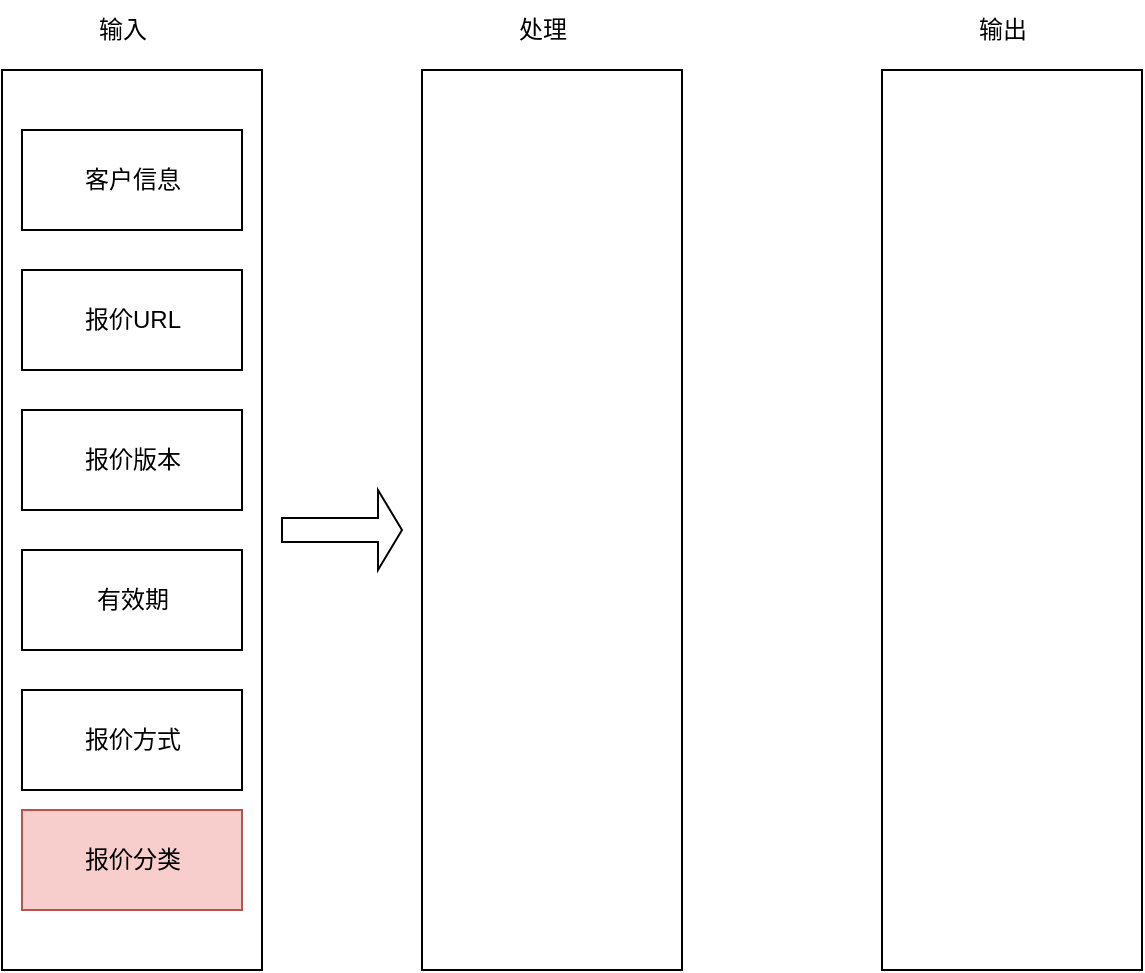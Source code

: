 <mxfile version="20.5.1" type="github" pages="3">
  <diagram id="QycHmyGR_p74RsCH7QnW" name="第 1 页">
    <mxGraphModel dx="1422" dy="828" grid="1" gridSize="10" guides="1" tooltips="1" connect="1" arrows="1" fold="1" page="1" pageScale="1" pageWidth="1050" pageHeight="1500" math="0" shadow="0">
      <root>
        <mxCell id="0" />
        <mxCell id="1" parent="0" />
        <mxCell id="jem7c5btDTgbE0Fb3J0T-2" value="" style="rounded=0;whiteSpace=wrap;html=1;" parent="1" vertex="1">
          <mxGeometry x="210" y="230" width="130" height="450" as="geometry" />
        </mxCell>
        <mxCell id="jem7c5btDTgbE0Fb3J0T-3" value="输入" style="text;html=1;align=center;verticalAlign=middle;resizable=0;points=[];autosize=1;strokeColor=none;fillColor=none;" parent="1" vertex="1">
          <mxGeometry x="245" y="195" width="50" height="30" as="geometry" />
        </mxCell>
        <mxCell id="jem7c5btDTgbE0Fb3J0T-4" value="" style="rounded=0;whiteSpace=wrap;html=1;" parent="1" vertex="1">
          <mxGeometry x="420" y="230" width="130" height="450" as="geometry" />
        </mxCell>
        <mxCell id="jem7c5btDTgbE0Fb3J0T-5" value="处理" style="text;html=1;align=center;verticalAlign=middle;resizable=0;points=[];autosize=1;strokeColor=none;fillColor=none;" parent="1" vertex="1">
          <mxGeometry x="455" y="195" width="50" height="30" as="geometry" />
        </mxCell>
        <mxCell id="jem7c5btDTgbE0Fb3J0T-6" value="" style="rounded=0;whiteSpace=wrap;html=1;" parent="1" vertex="1">
          <mxGeometry x="650" y="230" width="130" height="450" as="geometry" />
        </mxCell>
        <mxCell id="jem7c5btDTgbE0Fb3J0T-7" value="输出" style="text;html=1;align=center;verticalAlign=middle;resizable=0;points=[];autosize=1;strokeColor=none;fillColor=none;" parent="1" vertex="1">
          <mxGeometry x="685" y="195" width="50" height="30" as="geometry" />
        </mxCell>
        <mxCell id="aZYBHgDc5u8nVvh01Gzh-2" value="客户信息" style="html=1;" vertex="1" parent="1">
          <mxGeometry x="220" y="260" width="110" height="50" as="geometry" />
        </mxCell>
        <mxCell id="aZYBHgDc5u8nVvh01Gzh-3" value="报价URL" style="html=1;" vertex="1" parent="1">
          <mxGeometry x="220" y="330" width="110" height="50" as="geometry" />
        </mxCell>
        <mxCell id="aZYBHgDc5u8nVvh01Gzh-4" value="报价版本" style="html=1;" vertex="1" parent="1">
          <mxGeometry x="220" y="400" width="110" height="50" as="geometry" />
        </mxCell>
        <mxCell id="aZYBHgDc5u8nVvh01Gzh-5" value="有效期" style="html=1;" vertex="1" parent="1">
          <mxGeometry x="220" y="470" width="110" height="50" as="geometry" />
        </mxCell>
        <mxCell id="aZYBHgDc5u8nVvh01Gzh-6" value="报价方式" style="html=1;" vertex="1" parent="1">
          <mxGeometry x="220" y="540" width="110" height="50" as="geometry" />
        </mxCell>
        <mxCell id="aZYBHgDc5u8nVvh01Gzh-7" value="报价分类" style="html=1;fillColor=#f8cecc;strokeColor=#b85450;" vertex="1" parent="1">
          <mxGeometry x="220" y="600" width="110" height="50" as="geometry" />
        </mxCell>
        <mxCell id="aZYBHgDc5u8nVvh01Gzh-8" value="" style="shape=singleArrow;whiteSpace=wrap;html=1;" vertex="1" parent="1">
          <mxGeometry x="350" y="440" width="60" height="40" as="geometry" />
        </mxCell>
      </root>
    </mxGraphModel>
  </diagram>
  <diagram id="f8tO1eUUJN2wLyuc-O6x" name="第 2 页">
    <mxGraphModel dx="1422" dy="828" grid="1" gridSize="10" guides="1" tooltips="1" connect="1" arrows="1" fold="1" page="1" pageScale="1" pageWidth="1050" pageHeight="1500" math="0" shadow="0">
      <root>
        <mxCell id="0" />
        <mxCell id="1" parent="0" />
        <mxCell id="_P2p8DRMtl_lrfJZ3Mfu-40" value="tcp-logisticsex" style="shape=umlLifeline;perimeter=lifelinePerimeter;whiteSpace=wrap;html=1;container=1;collapsible=0;recursiveResize=0;outlineConnect=0;rounded=1;shadow=0;comic=0;labelBackgroundColor=none;strokeWidth=1;fontFamily=Verdana;fontSize=12;align=center;" vertex="1" parent="1">
          <mxGeometry x="391" y="80" width="99" height="460" as="geometry" />
        </mxCell>
        <mxCell id="_P2p8DRMtl_lrfJZ3Mfu-41" value="" style="html=1;points=[];perimeter=orthogonalPerimeter;rounded=0;shadow=0;comic=0;labelBackgroundColor=none;strokeWidth=1;fontFamily=Verdana;fontSize=12;align=center;" vertex="1" parent="_P2p8DRMtl_lrfJZ3Mfu-40">
          <mxGeometry x="45" y="100" width="10" height="160" as="geometry" />
        </mxCell>
        <mxCell id="_P2p8DRMtl_lrfJZ3Mfu-42" value="费用明细" style="html=1;verticalAlign=bottom;endArrow=open;dashed=1;endSize=8;labelBackgroundColor=none;fontFamily=Verdana;fontSize=12;entryX=0.9;entryY=0.283;entryDx=0;entryDy=0;entryPerimeter=0;exitX=0;exitY=0.283;exitDx=0;exitDy=0;exitPerimeter=0;" edge="1" parent="_P2p8DRMtl_lrfJZ3Mfu-40">
          <mxGeometry relative="1" as="geometry">
            <mxPoint x="-85" y="247.09" as="targetPoint" />
            <mxPoint x="45" y="246.09" as="sourcePoint" />
          </mxGeometry>
        </mxCell>
        <mxCell id="_P2p8DRMtl_lrfJZ3Mfu-113" value="" style="html=1;verticalAlign=bottom;endArrow=block;labelBackgroundColor=none;fontFamily=Verdana;fontSize=12;elbow=vertical;edgeStyle=orthogonalEdgeStyle;curved=1;entryX=1;entryY=0.316;entryPerimeter=0;exitX=1.038;exitY=0.345;exitPerimeter=0;entryDx=0;entryDy=0;" edge="1" parent="_P2p8DRMtl_lrfJZ3Mfu-40">
          <mxGeometry relative="1" as="geometry">
            <mxPoint x="55" y="110" as="sourcePoint" />
            <mxPoint x="55" y="147.92" as="targetPoint" />
            <Array as="points">
              <mxPoint x="109" y="110" />
              <mxPoint x="109" y="148" />
            </Array>
          </mxGeometry>
        </mxCell>
        <mxCell id="_P2p8DRMtl_lrfJZ3Mfu-116" value="" style="html=1;points=[];perimeter=orthogonalPerimeter;rounded=0;shadow=0;comic=0;labelBackgroundColor=none;strokeWidth=1;fontFamily=Verdana;fontSize=12;align=center;" vertex="1" parent="_P2p8DRMtl_lrfJZ3Mfu-40">
          <mxGeometry x="55" y="120" width="10" height="130" as="geometry" />
        </mxCell>
        <mxCell id="_P2p8DRMtl_lrfJZ3Mfu-50" value="DB" style="shape=umlLifeline;perimeter=lifelinePerimeter;whiteSpace=wrap;html=1;container=1;collapsible=0;recursiveResize=0;outlineConnect=0;rounded=1;shadow=0;comic=0;labelBackgroundColor=none;strokeWidth=1;fontFamily=Verdana;fontSize=12;align=center;" vertex="1" parent="1">
          <mxGeometry x="551" y="80" width="100" height="460" as="geometry" />
        </mxCell>
        <mxCell id="_P2p8DRMtl_lrfJZ3Mfu-51" value="" style="html=1;points=[];perimeter=orthogonalPerimeter;rounded=0;shadow=0;comic=0;labelBackgroundColor=none;strokeWidth=1;fontFamily=Verdana;fontSize=12;align=center;" vertex="1" parent="_P2p8DRMtl_lrfJZ3Mfu-50">
          <mxGeometry x="45" y="150" width="10" height="110" as="geometry" />
        </mxCell>
        <mxCell id="_P2p8DRMtl_lrfJZ3Mfu-120" value="存储费用快照" style="html=1;verticalAlign=bottom;endArrow=open;labelBackgroundColor=none;fontFamily=Verdana;fontSize=12;edgeStyle=elbowEdgeStyle;elbow=vertical;endFill=0;" edge="1" parent="_P2p8DRMtl_lrfJZ3Mfu-50">
          <mxGeometry relative="1" as="geometry">
            <mxPoint x="-92.5" y="230" as="sourcePoint" />
            <mxPoint x="45" y="230" as="targetPoint" />
          </mxGeometry>
        </mxCell>
        <mxCell id="_P2p8DRMtl_lrfJZ3Mfu-80" value="tcp-openapi" style="shape=umlLifeline;perimeter=lifelinePerimeter;whiteSpace=wrap;html=1;container=1;collapsible=0;recursiveResize=0;outlineConnect=0;rounded=1;shadow=0;comic=0;labelBackgroundColor=none;strokeWidth=1;fontFamily=Verdana;fontSize=12;align=center;" vertex="1" parent="1">
          <mxGeometry x="251" y="80" width="99" height="460" as="geometry" />
        </mxCell>
        <mxCell id="_P2p8DRMtl_lrfJZ3Mfu-81" value="" style="html=1;points=[];perimeter=orthogonalPerimeter;rounded=0;shadow=0;comic=0;labelBackgroundColor=none;strokeWidth=1;fontFamily=Verdana;fontSize=12;align=center;" vertex="1" parent="_P2p8DRMtl_lrfJZ3Mfu-80">
          <mxGeometry x="45" y="100" width="10" height="160" as="geometry" />
        </mxCell>
        <mxCell id="_P2p8DRMtl_lrfJZ3Mfu-84" value="预下单、下单" style="html=1;verticalAlign=bottom;endArrow=open;entryX=0;entryY=0;labelBackgroundColor=none;fontFamily=Verdana;fontSize=12;edgeStyle=elbowEdgeStyle;elbow=vertical;endFill=0;" edge="1" parent="1" source="_P2p8DRMtl_lrfJZ3Mfu-81" target="_P2p8DRMtl_lrfJZ3Mfu-41">
          <mxGeometry relative="1" as="geometry">
            <mxPoint x="371" y="190" as="sourcePoint" />
          </mxGeometry>
        </mxCell>
        <mxCell id="_P2p8DRMtl_lrfJZ3Mfu-86" value="网关" style="shape=note;whiteSpace=wrap;html=1;size=14;verticalAlign=top;align=left;spacingTop=-6;rounded=0;shadow=0;comic=0;labelBackgroundColor=none;strokeWidth=1;fontFamily=Verdana;fontSize=12" vertex="1" parent="1">
          <mxGeometry x="251" y="30" width="100" height="35" as="geometry" />
        </mxCell>
        <mxCell id="_P2p8DRMtl_lrfJZ3Mfu-87" value="参数校验" style="shape=note;whiteSpace=wrap;html=1;size=14;verticalAlign=top;align=left;spacingTop=-6;rounded=0;shadow=0;comic=0;labelBackgroundColor=none;strokeWidth=1;fontFamily=Verdana;fontSize=12" vertex="1" parent="1">
          <mxGeometry x="391" y="30" width="100" height="35" as="geometry" />
        </mxCell>
        <mxCell id="_P2p8DRMtl_lrfJZ3Mfu-88" value="存储" style="shape=note;whiteSpace=wrap;html=1;size=14;verticalAlign=top;align=left;spacingTop=-6;rounded=0;shadow=0;comic=0;labelBackgroundColor=none;strokeWidth=1;fontFamily=Verdana;fontSize=12" vertex="1" parent="1">
          <mxGeometry x="551" y="30" width="100" height="35" as="geometry" />
        </mxCell>
        <mxCell id="_P2p8DRMtl_lrfJZ3Mfu-114" value="费用快照" style="text;html=1;align=center;verticalAlign=middle;resizable=0;points=[];autosize=1;strokeColor=none;fillColor=none;" vertex="1" parent="1">
          <mxGeometry x="485" y="195" width="70" height="30" as="geometry" />
        </mxCell>
        <mxCell id="_P2p8DRMtl_lrfJZ3Mfu-115" value="存储费用快照" style="html=1;verticalAlign=bottom;endArrow=open;labelBackgroundColor=none;fontFamily=Verdana;fontSize=12;edgeStyle=elbowEdgeStyle;elbow=vertical;endFill=0;" edge="1" parent="1">
          <mxGeometry relative="1" as="geometry">
            <mxPoint x="460" y="243" as="sourcePoint" />
            <mxPoint x="597.5" y="243" as="targetPoint" />
          </mxGeometry>
        </mxCell>
        <mxCell id="_P2p8DRMtl_lrfJZ3Mfu-118" value="" style="html=1;verticalAlign=bottom;endArrow=block;labelBackgroundColor=none;fontFamily=Verdana;fontSize=12;elbow=vertical;edgeStyle=orthogonalEdgeStyle;curved=1;entryX=1;entryY=0.316;entryPerimeter=0;exitX=1.038;exitY=0.345;exitPerimeter=0;entryDx=0;entryDy=0;" edge="1" parent="1">
          <mxGeometry relative="1" as="geometry">
            <mxPoint x="456" y="260" as="sourcePoint" />
            <mxPoint x="456" y="297.92" as="targetPoint" />
            <Array as="points">
              <mxPoint x="510" y="260" />
              <mxPoint x="510" y="298" />
            </Array>
          </mxGeometry>
        </mxCell>
        <mxCell id="_P2p8DRMtl_lrfJZ3Mfu-119" value="计算费用" style="text;html=1;align=center;verticalAlign=middle;resizable=0;points=[];autosize=1;strokeColor=none;fillColor=none;" vertex="1" parent="1">
          <mxGeometry x="485" y="265" width="70" height="30" as="geometry" />
        </mxCell>
        <mxCell id="_P2p8DRMtl_lrfJZ3Mfu-43" value="计算费用&lt;br&gt;1、基础费用&lt;br&gt;2、时段加价费用&lt;br&gt;3、重量加价费用&lt;br&gt;4、距离加价费用&lt;br&gt;5、总费用=基础+时段|+重量+距离" style="shape=note;whiteSpace=wrap;html=1;backgroundOutline=1;darkOpacity=0.05;fillColor=#fff2cc;strokeColor=#d6b656;align=left;" vertex="1" parent="1">
          <mxGeometry x="670" y="160" width="252.5" height="110" as="geometry" />
        </mxCell>
        <mxCell id="_P2p8DRMtl_lrfJZ3Mfu-122" value="下单结果" style="html=1;verticalAlign=bottom;endArrow=open;dashed=1;endSize=8;labelBackgroundColor=none;fontFamily=Verdana;fontSize=12;entryX=0.9;entryY=0.283;entryDx=0;entryDy=0;entryPerimeter=0;" edge="1" parent="1">
          <mxGeometry relative="1" as="geometry">
            <mxPoint x="455" y="328.0" as="targetPoint" />
            <mxPoint x="590" y="328" as="sourcePoint" />
          </mxGeometry>
        </mxCell>
      </root>
    </mxGraphModel>
  </diagram>
  <diagram id="25SymAjO9Q_c1vfEnRwP" name="第 3 页">
    <mxGraphModel dx="1422" dy="828" grid="1" gridSize="10" guides="1" tooltips="1" connect="1" arrows="1" fold="1" page="1" pageScale="1" pageWidth="1050" pageHeight="1500" math="0" shadow="0">
      <root>
        <mxCell id="0" />
        <mxCell id="1" parent="0" />
        <mxCell id="_3S8o2LxIH1YmkrSLKJ9-1" value="OrderFeeManager" style="swimlane;fontStyle=1;align=center;verticalAlign=top;childLayout=stackLayout;horizontal=1;startSize=26;horizontalStack=0;resizeParent=1;resizeParentMax=0;resizeLast=0;collapsible=1;marginBottom=0;" vertex="1" parent="1">
          <mxGeometry x="240" y="170" width="490" height="200" as="geometry" />
        </mxCell>
        <mxCell id="_3S8o2LxIH1YmkrSLKJ9-3" value="" style="line;strokeWidth=1;fillColor=none;align=left;verticalAlign=middle;spacingTop=-1;spacingLeft=3;spacingRight=3;rotatable=0;labelPosition=right;points=[];portConstraint=eastwest;strokeColor=inherit;" vertex="1" parent="_3S8o2LxIH1YmkrSLKJ9-1">
          <mxGeometry y="26" width="490" height="44" as="geometry" />
        </mxCell>
        <mxCell id="_3S8o2LxIH1YmkrSLKJ9-4" value="+ calcMarkupTimeFee(BigDecimal totalWeight, BigDecimal totalDistance, &#xa;CommonPrice commonPrice): OrderFeeResult &#xa;+ calcMarkupWeightFee(BigDecimal totalWeight, BigDecimal totalDistance,&#xa;CommonPrice commonPrice): OrderFeeResult &#xa;+ calcMarkupDistanceFee(BigDecimal totalWeight, BigDecimal totalDistance,&#xa;CommonPrice commonPrice): OrderFeeResult &#xa;+ calcMarkupTotalFee(BigDecimal totalWeight, BigDecimal totalDistance,&#xa;CommonPrice commonPrice): OrderFeeResult " style="text;strokeColor=none;fillColor=none;align=left;verticalAlign=top;spacingLeft=4;spacingRight=4;overflow=hidden;rotatable=0;points=[[0,0.5],[1,0.5]];portConstraint=eastwest;" vertex="1" parent="_3S8o2LxIH1YmkrSLKJ9-1">
          <mxGeometry y="70" width="490" height="130" as="geometry" />
        </mxCell>
      </root>
    </mxGraphModel>
  </diagram>
</mxfile>
